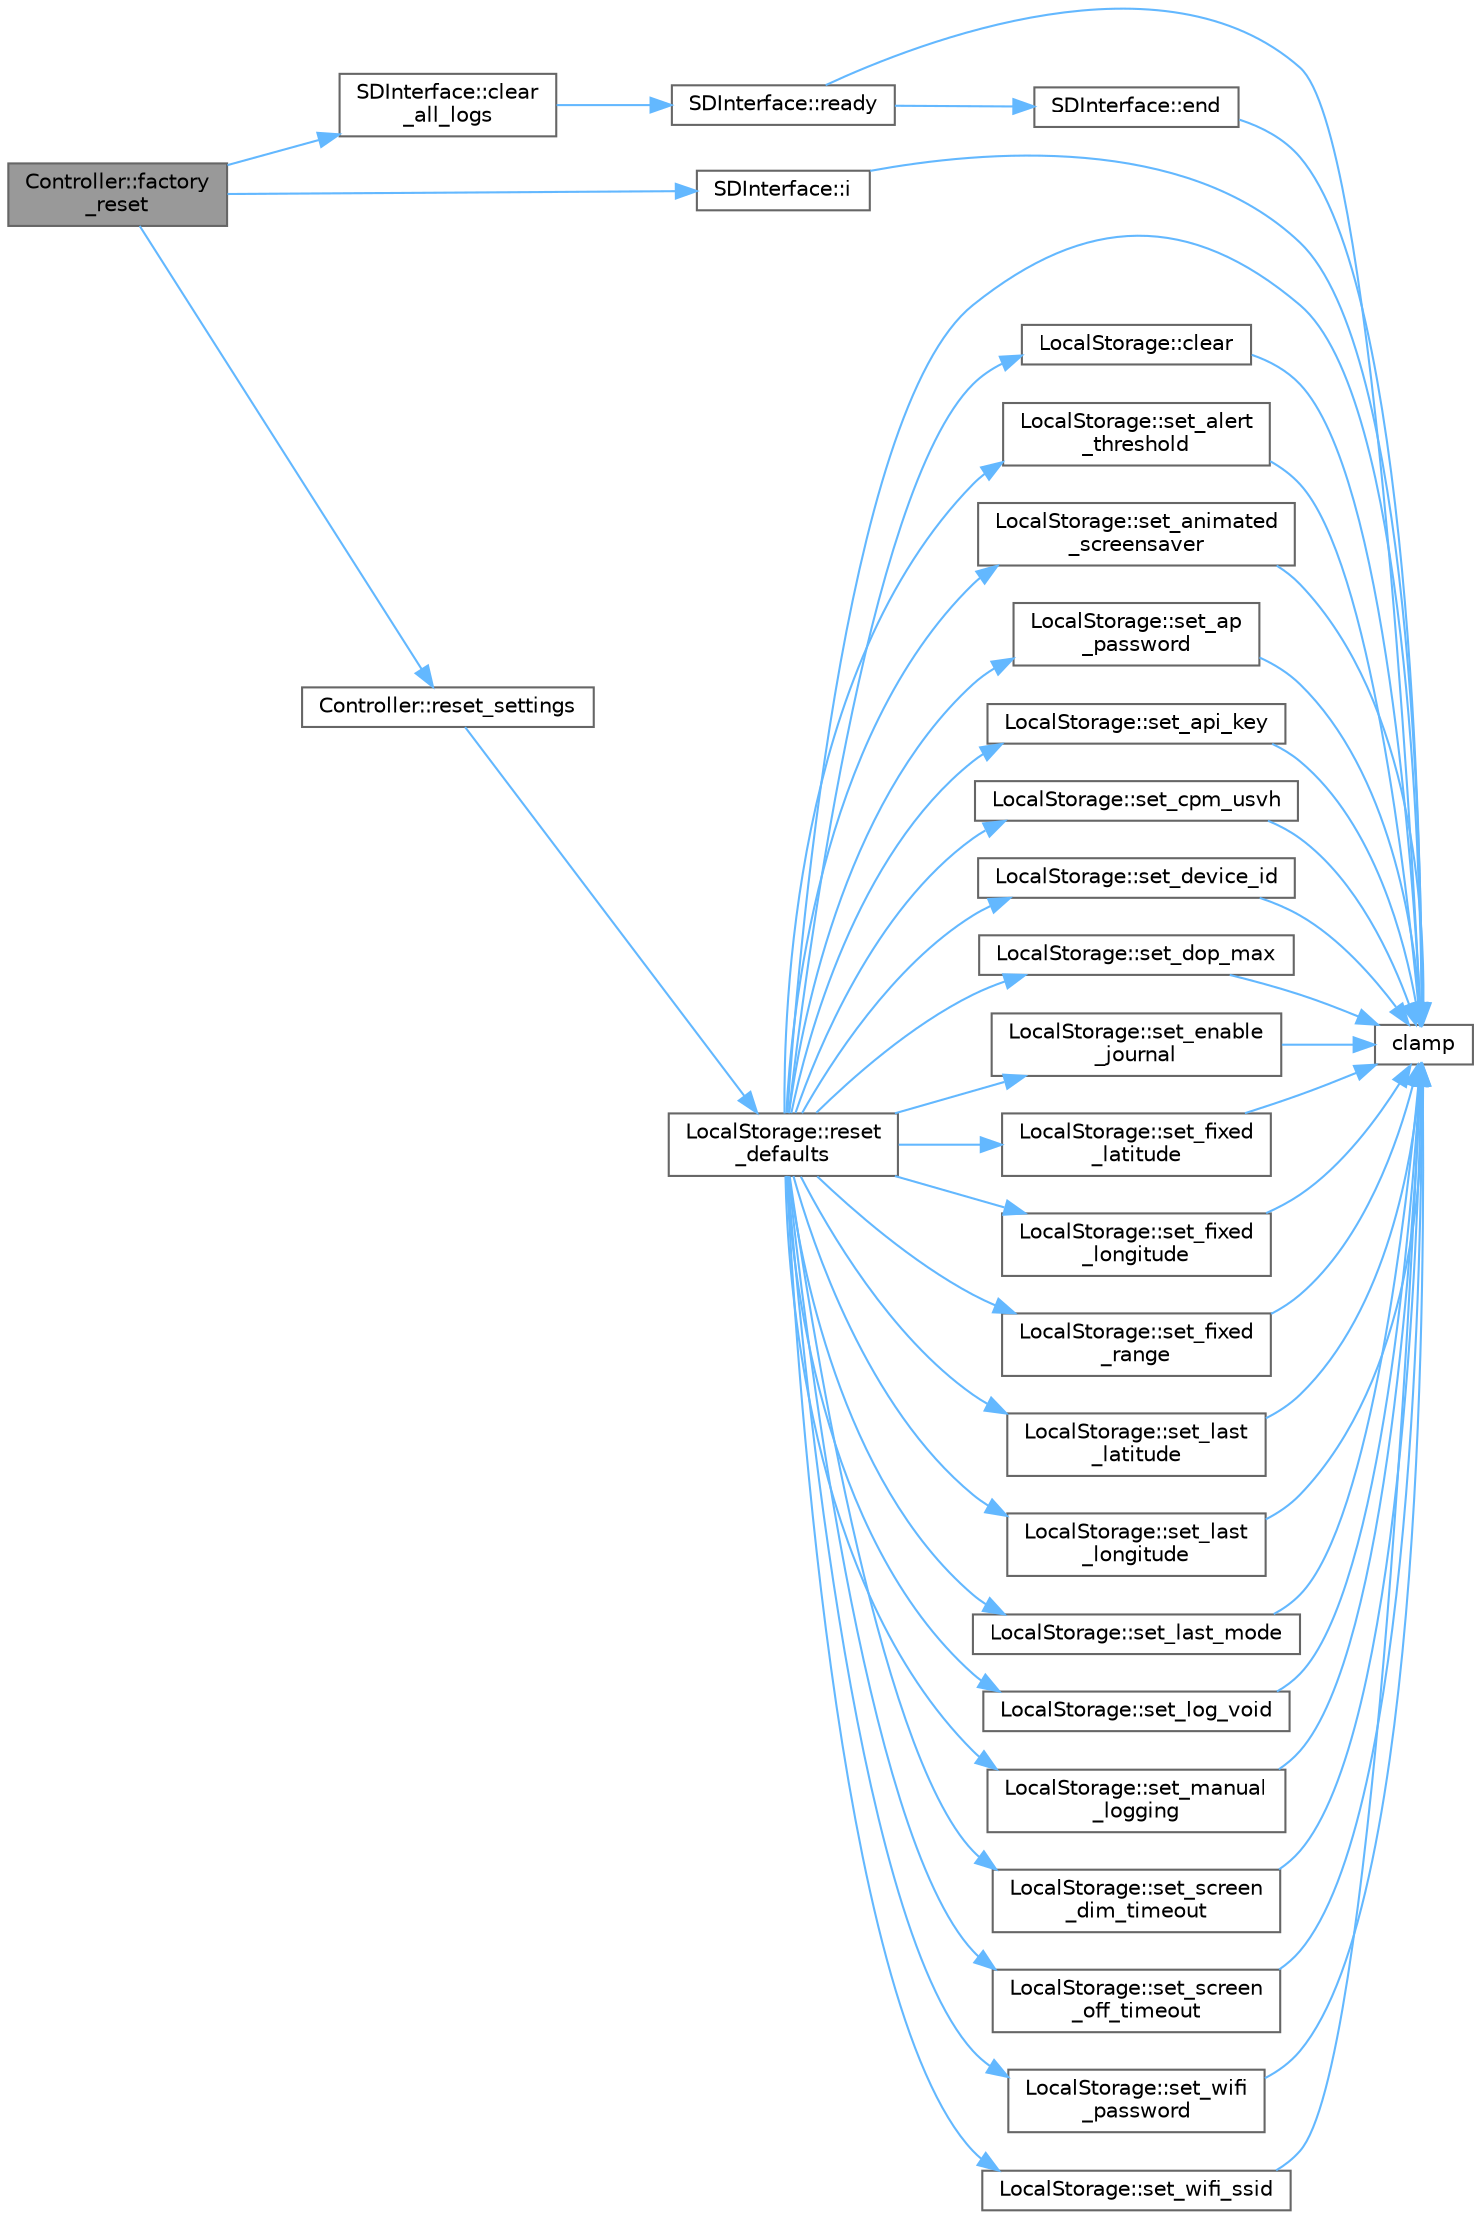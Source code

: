 digraph "Controller::factory_reset"
{
 // LATEX_PDF_SIZE
  bgcolor="transparent";
  edge [fontname=Helvetica,fontsize=10,labelfontname=Helvetica,labelfontsize=10];
  node [fontname=Helvetica,fontsize=10,shape=box,height=0.2,width=0.4];
  rankdir="LR";
  Node1 [id="Node000001",label="Controller::factory\l_reset",height=0.2,width=0.4,color="gray40", fillcolor="grey60", style="filled", fontcolor="black",tooltip=" "];
  Node1 -> Node2 [id="edge1_Node000001_Node000002",color="steelblue1",style="solid",tooltip=" "];
  Node2 [id="Node000002",label="SDInterface::clear\l_all_logs",height=0.2,width=0.4,color="grey40", fillcolor="white", style="filled",URL="$class_s_d_interface.html#aa383b96a9103432407c022af1dc3d290",tooltip=" "];
  Node2 -> Node3 [id="edge2_Node000002_Node000003",color="steelblue1",style="solid",tooltip=" "];
  Node3 [id="Node000003",label="SDInterface::ready",height=0.2,width=0.4,color="grey40", fillcolor="white", style="filled",URL="$class_s_d_interface.html#a1bfbb7e34aa9616fd103ffc12c3c0fbe",tooltip=" "];
  Node3 -> Node4 [id="edge3_Node000003_Node000004",color="steelblue1",style="solid",tooltip=" "];
  Node4 [id="Node000004",label="clamp",height=0.2,width=0.4,color="grey40", fillcolor="white", style="filled",URL="$archive_2bgeigie__firmware__pio_2src_2configuration__server_8cpp.html#aed8613cf8a8e4ab677db757821414653",tooltip=" "];
  Node3 -> Node5 [id="edge4_Node000003_Node000005",color="steelblue1",style="solid",tooltip=" "];
  Node5 [id="Node000005",label="SDInterface::end",height=0.2,width=0.4,color="grey40", fillcolor="white", style="filled",URL="$class_s_d_interface.html#a9975927e1e09aa528248b65aafd3f17a",tooltip=" "];
  Node5 -> Node4 [id="edge5_Node000005_Node000004",color="steelblue1",style="solid",tooltip=" "];
  Node1 -> Node6 [id="edge6_Node000001_Node000006",color="steelblue1",style="solid",tooltip=" "];
  Node6 [id="Node000006",label="SDInterface::i",height=0.2,width=0.4,color="grey40", fillcolor="white", style="filled",URL="$class_s_d_interface.html#a5b6c9815962e1ef35c816e116c84f15f",tooltip=" "];
  Node6 -> Node4 [id="edge7_Node000006_Node000004",color="steelblue1",style="solid",tooltip=" "];
  Node1 -> Node7 [id="edge8_Node000001_Node000007",color="steelblue1",style="solid",tooltip=" "];
  Node7 [id="Node000007",label="Controller::reset_settings",height=0.2,width=0.4,color="grey40", fillcolor="white", style="filled",URL="$class_controller.html#a1f2a8e25a98c49de20f09472fb8d5c16",tooltip=" "];
  Node7 -> Node8 [id="edge9_Node000007_Node000008",color="steelblue1",style="solid",tooltip=" "];
  Node8 [id="Node000008",label="LocalStorage::reset\l_defaults",height=0.2,width=0.4,color="grey40", fillcolor="white", style="filled",URL="$class_local_storage.html#a809d095a05789828cc50ee1a4d575844",tooltip=" "];
  Node8 -> Node4 [id="edge10_Node000008_Node000004",color="steelblue1",style="solid",tooltip=" "];
  Node8 -> Node9 [id="edge11_Node000008_Node000009",color="steelblue1",style="solid",tooltip=" "];
  Node9 [id="Node000009",label="LocalStorage::clear",height=0.2,width=0.4,color="grey40", fillcolor="white", style="filled",URL="$class_local_storage.html#abf645efa025a556a3188b42d5f5590fe",tooltip=" "];
  Node9 -> Node4 [id="edge12_Node000009_Node000004",color="steelblue1",style="solid",tooltip=" "];
  Node8 -> Node10 [id="edge13_Node000008_Node000010",color="steelblue1",style="solid",tooltip=" "];
  Node10 [id="Node000010",label="LocalStorage::set_alert\l_threshold",height=0.2,width=0.4,color="grey40", fillcolor="white", style="filled",URL="$class_local_storage.html#ada3971b867dbd9068048f22cc7e6988d",tooltip=" "];
  Node10 -> Node4 [id="edge14_Node000010_Node000004",color="steelblue1",style="solid",tooltip=" "];
  Node8 -> Node11 [id="edge15_Node000008_Node000011",color="steelblue1",style="solid",tooltip=" "];
  Node11 [id="Node000011",label="LocalStorage::set_animated\l_screensaver",height=0.2,width=0.4,color="grey40", fillcolor="white", style="filled",URL="$class_local_storage.html#a06b075138b2cc76a1959b98f74f3652e",tooltip=" "];
  Node11 -> Node4 [id="edge16_Node000011_Node000004",color="steelblue1",style="solid",tooltip=" "];
  Node8 -> Node12 [id="edge17_Node000008_Node000012",color="steelblue1",style="solid",tooltip=" "];
  Node12 [id="Node000012",label="LocalStorage::set_ap\l_password",height=0.2,width=0.4,color="grey40", fillcolor="white", style="filled",URL="$class_local_storage.html#a22ccb69bc387bdfeea837a8f5f1456e1",tooltip=" "];
  Node12 -> Node4 [id="edge18_Node000012_Node000004",color="steelblue1",style="solid",tooltip=" "];
  Node8 -> Node13 [id="edge19_Node000008_Node000013",color="steelblue1",style="solid",tooltip=" "];
  Node13 [id="Node000013",label="LocalStorage::set_api_key",height=0.2,width=0.4,color="grey40", fillcolor="white", style="filled",URL="$class_local_storage.html#a0c0380d90c7cd50702c203c00254cc7a",tooltip=" "];
  Node13 -> Node4 [id="edge20_Node000013_Node000004",color="steelblue1",style="solid",tooltip=" "];
  Node8 -> Node14 [id="edge21_Node000008_Node000014",color="steelblue1",style="solid",tooltip=" "];
  Node14 [id="Node000014",label="LocalStorage::set_cpm_usvh",height=0.2,width=0.4,color="grey40", fillcolor="white", style="filled",URL="$class_local_storage.html#a7dad93ca98e63001a64d86953f80f0ad",tooltip=" "];
  Node14 -> Node4 [id="edge22_Node000014_Node000004",color="steelblue1",style="solid",tooltip=" "];
  Node8 -> Node15 [id="edge23_Node000008_Node000015",color="steelblue1",style="solid",tooltip=" "];
  Node15 [id="Node000015",label="LocalStorage::set_device_id",height=0.2,width=0.4,color="grey40", fillcolor="white", style="filled",URL="$class_local_storage.html#a5b975387d77a0d68a0eae66ce9f265df",tooltip=" "];
  Node15 -> Node4 [id="edge24_Node000015_Node000004",color="steelblue1",style="solid",tooltip=" "];
  Node8 -> Node16 [id="edge25_Node000008_Node000016",color="steelblue1",style="solid",tooltip=" "];
  Node16 [id="Node000016",label="LocalStorage::set_dop_max",height=0.2,width=0.4,color="grey40", fillcolor="white", style="filled",URL="$class_local_storage.html#ac9c1a4f37dfc4be46315634fead4c7ff",tooltip=" "];
  Node16 -> Node4 [id="edge26_Node000016_Node000004",color="steelblue1",style="solid",tooltip=" "];
  Node8 -> Node17 [id="edge27_Node000008_Node000017",color="steelblue1",style="solid",tooltip=" "];
  Node17 [id="Node000017",label="LocalStorage::set_enable\l_journal",height=0.2,width=0.4,color="grey40", fillcolor="white", style="filled",URL="$class_local_storage.html#a57b94961a1114b683bf4783aa2006bea",tooltip=" "];
  Node17 -> Node4 [id="edge28_Node000017_Node000004",color="steelblue1",style="solid",tooltip=" "];
  Node8 -> Node18 [id="edge29_Node000008_Node000018",color="steelblue1",style="solid",tooltip=" "];
  Node18 [id="Node000018",label="LocalStorage::set_fixed\l_latitude",height=0.2,width=0.4,color="grey40", fillcolor="white", style="filled",URL="$class_local_storage.html#a85feeba95879976c5b32d0e31a1cb0c3",tooltip=" "];
  Node18 -> Node4 [id="edge30_Node000018_Node000004",color="steelblue1",style="solid",tooltip=" "];
  Node8 -> Node19 [id="edge31_Node000008_Node000019",color="steelblue1",style="solid",tooltip=" "];
  Node19 [id="Node000019",label="LocalStorage::set_fixed\l_longitude",height=0.2,width=0.4,color="grey40", fillcolor="white", style="filled",URL="$class_local_storage.html#aece6d66d88334ec1d56123af1e30beec",tooltip=" "];
  Node19 -> Node4 [id="edge32_Node000019_Node000004",color="steelblue1",style="solid",tooltip=" "];
  Node8 -> Node20 [id="edge33_Node000008_Node000020",color="steelblue1",style="solid",tooltip=" "];
  Node20 [id="Node000020",label="LocalStorage::set_fixed\l_range",height=0.2,width=0.4,color="grey40", fillcolor="white", style="filled",URL="$class_local_storage.html#a7ce10010f72eb996f1d6f3fa3315b87d",tooltip=" "];
  Node20 -> Node4 [id="edge34_Node000020_Node000004",color="steelblue1",style="solid",tooltip=" "];
  Node8 -> Node21 [id="edge35_Node000008_Node000021",color="steelblue1",style="solid",tooltip=" "];
  Node21 [id="Node000021",label="LocalStorage::set_last\l_latitude",height=0.2,width=0.4,color="grey40", fillcolor="white", style="filled",URL="$class_local_storage.html#a61222cf72160eb65fe14a84ee43052bb",tooltip=" "];
  Node21 -> Node4 [id="edge36_Node000021_Node000004",color="steelblue1",style="solid",tooltip=" "];
  Node8 -> Node22 [id="edge37_Node000008_Node000022",color="steelblue1",style="solid",tooltip=" "];
  Node22 [id="Node000022",label="LocalStorage::set_last\l_longitude",height=0.2,width=0.4,color="grey40", fillcolor="white", style="filled",URL="$class_local_storage.html#a30925c71296c99004645906c9dabfc9d",tooltip=" "];
  Node22 -> Node4 [id="edge38_Node000022_Node000004",color="steelblue1",style="solid",tooltip=" "];
  Node8 -> Node23 [id="edge39_Node000008_Node000023",color="steelblue1",style="solid",tooltip=" "];
  Node23 [id="Node000023",label="LocalStorage::set_last_mode",height=0.2,width=0.4,color="grey40", fillcolor="white", style="filled",URL="$class_local_storage.html#a496d17681c046860f06fb4b0b1f77359",tooltip=" "];
  Node23 -> Node4 [id="edge40_Node000023_Node000004",color="steelblue1",style="solid",tooltip=" "];
  Node8 -> Node24 [id="edge41_Node000008_Node000024",color="steelblue1",style="solid",tooltip=" "];
  Node24 [id="Node000024",label="LocalStorage::set_log_void",height=0.2,width=0.4,color="grey40", fillcolor="white", style="filled",URL="$class_local_storage.html#aa2262ee533051bc1d4d400f9576aadcc",tooltip=" "];
  Node24 -> Node4 [id="edge42_Node000024_Node000004",color="steelblue1",style="solid",tooltip=" "];
  Node8 -> Node25 [id="edge43_Node000008_Node000025",color="steelblue1",style="solid",tooltip=" "];
  Node25 [id="Node000025",label="LocalStorage::set_manual\l_logging",height=0.2,width=0.4,color="grey40", fillcolor="white", style="filled",URL="$class_local_storage.html#a481852bb1bfc9fd8e4f4ccde87b90fb5",tooltip=" "];
  Node25 -> Node4 [id="edge44_Node000025_Node000004",color="steelblue1",style="solid",tooltip=" "];
  Node8 -> Node26 [id="edge45_Node000008_Node000026",color="steelblue1",style="solid",tooltip=" "];
  Node26 [id="Node000026",label="LocalStorage::set_screen\l_dim_timeout",height=0.2,width=0.4,color="grey40", fillcolor="white", style="filled",URL="$class_local_storage.html#a246b493b3b4267e66de4e4a347b6d8b9",tooltip=" "];
  Node26 -> Node4 [id="edge46_Node000026_Node000004",color="steelblue1",style="solid",tooltip=" "];
  Node8 -> Node27 [id="edge47_Node000008_Node000027",color="steelblue1",style="solid",tooltip=" "];
  Node27 [id="Node000027",label="LocalStorage::set_screen\l_off_timeout",height=0.2,width=0.4,color="grey40", fillcolor="white", style="filled",URL="$class_local_storage.html#a3586222dbcd1a4c2bef4d14ef23b98c7",tooltip=" "];
  Node27 -> Node4 [id="edge48_Node000027_Node000004",color="steelblue1",style="solid",tooltip=" "];
  Node8 -> Node28 [id="edge49_Node000008_Node000028",color="steelblue1",style="solid",tooltip=" "];
  Node28 [id="Node000028",label="LocalStorage::set_wifi\l_password",height=0.2,width=0.4,color="grey40", fillcolor="white", style="filled",URL="$class_local_storage.html#a36a08d7042318aafd9a89e5e47d16218",tooltip=" "];
  Node28 -> Node4 [id="edge50_Node000028_Node000004",color="steelblue1",style="solid",tooltip=" "];
  Node8 -> Node29 [id="edge51_Node000008_Node000029",color="steelblue1",style="solid",tooltip=" "];
  Node29 [id="Node000029",label="LocalStorage::set_wifi_ssid",height=0.2,width=0.4,color="grey40", fillcolor="white", style="filled",URL="$class_local_storage.html#a89834da9be662b2881d56b78bc72035e",tooltip=" "];
  Node29 -> Node4 [id="edge52_Node000029_Node000004",color="steelblue1",style="solid",tooltip=" "];
}

